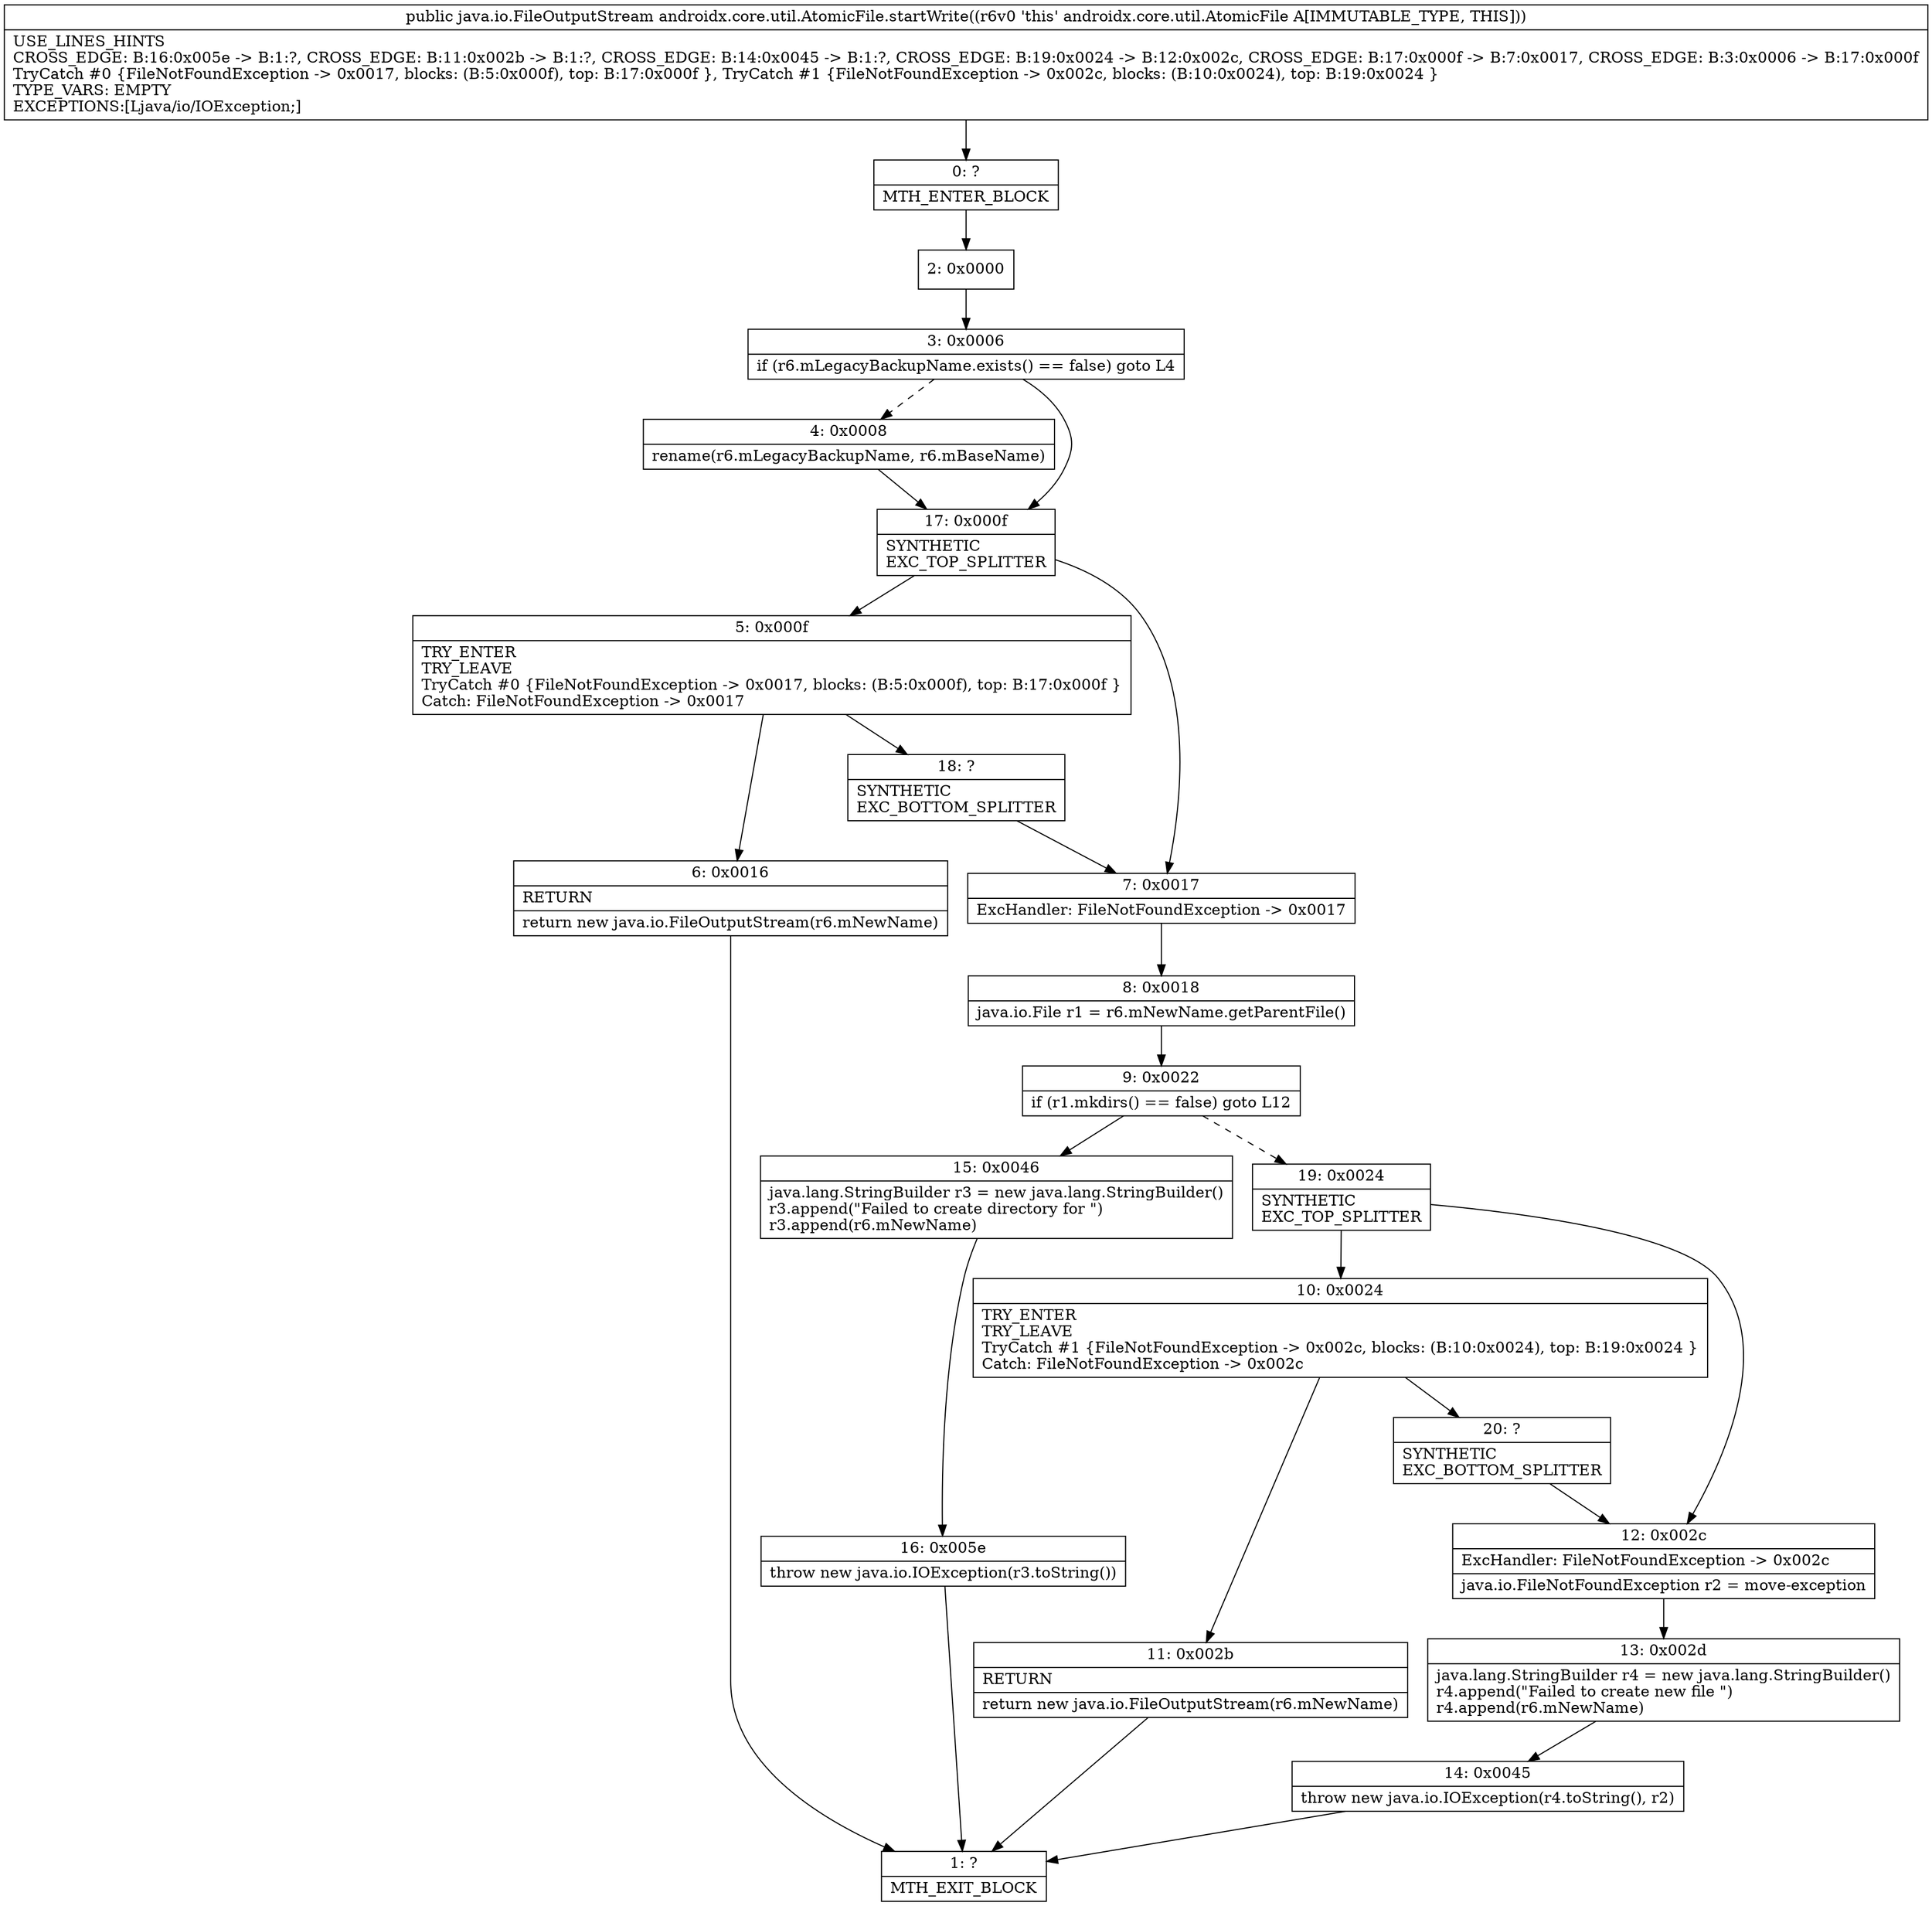 digraph "CFG forandroidx.core.util.AtomicFile.startWrite()Ljava\/io\/FileOutputStream;" {
Node_0 [shape=record,label="{0\:\ ?|MTH_ENTER_BLOCK\l}"];
Node_2 [shape=record,label="{2\:\ 0x0000}"];
Node_3 [shape=record,label="{3\:\ 0x0006|if (r6.mLegacyBackupName.exists() == false) goto L4\l}"];
Node_4 [shape=record,label="{4\:\ 0x0008|rename(r6.mLegacyBackupName, r6.mBaseName)\l}"];
Node_17 [shape=record,label="{17\:\ 0x000f|SYNTHETIC\lEXC_TOP_SPLITTER\l}"];
Node_5 [shape=record,label="{5\:\ 0x000f|TRY_ENTER\lTRY_LEAVE\lTryCatch #0 \{FileNotFoundException \-\> 0x0017, blocks: (B:5:0x000f), top: B:17:0x000f \}\lCatch: FileNotFoundException \-\> 0x0017\l}"];
Node_6 [shape=record,label="{6\:\ 0x0016|RETURN\l|return new java.io.FileOutputStream(r6.mNewName)\l}"];
Node_1 [shape=record,label="{1\:\ ?|MTH_EXIT_BLOCK\l}"];
Node_18 [shape=record,label="{18\:\ ?|SYNTHETIC\lEXC_BOTTOM_SPLITTER\l}"];
Node_7 [shape=record,label="{7\:\ 0x0017|ExcHandler: FileNotFoundException \-\> 0x0017\l}"];
Node_8 [shape=record,label="{8\:\ 0x0018|java.io.File r1 = r6.mNewName.getParentFile()\l}"];
Node_9 [shape=record,label="{9\:\ 0x0022|if (r1.mkdirs() == false) goto L12\l}"];
Node_15 [shape=record,label="{15\:\ 0x0046|java.lang.StringBuilder r3 = new java.lang.StringBuilder()\lr3.append(\"Failed to create directory for \")\lr3.append(r6.mNewName)\l}"];
Node_16 [shape=record,label="{16\:\ 0x005e|throw new java.io.IOException(r3.toString())\l}"];
Node_19 [shape=record,label="{19\:\ 0x0024|SYNTHETIC\lEXC_TOP_SPLITTER\l}"];
Node_10 [shape=record,label="{10\:\ 0x0024|TRY_ENTER\lTRY_LEAVE\lTryCatch #1 \{FileNotFoundException \-\> 0x002c, blocks: (B:10:0x0024), top: B:19:0x0024 \}\lCatch: FileNotFoundException \-\> 0x002c\l}"];
Node_11 [shape=record,label="{11\:\ 0x002b|RETURN\l|return new java.io.FileOutputStream(r6.mNewName)\l}"];
Node_20 [shape=record,label="{20\:\ ?|SYNTHETIC\lEXC_BOTTOM_SPLITTER\l}"];
Node_12 [shape=record,label="{12\:\ 0x002c|ExcHandler: FileNotFoundException \-\> 0x002c\l|java.io.FileNotFoundException r2 = move\-exception\l}"];
Node_13 [shape=record,label="{13\:\ 0x002d|java.lang.StringBuilder r4 = new java.lang.StringBuilder()\lr4.append(\"Failed to create new file \")\lr4.append(r6.mNewName)\l}"];
Node_14 [shape=record,label="{14\:\ 0x0045|throw new java.io.IOException(r4.toString(), r2)\l}"];
MethodNode[shape=record,label="{public java.io.FileOutputStream androidx.core.util.AtomicFile.startWrite((r6v0 'this' androidx.core.util.AtomicFile A[IMMUTABLE_TYPE, THIS]))  | USE_LINES_HINTS\lCROSS_EDGE: B:16:0x005e \-\> B:1:?, CROSS_EDGE: B:11:0x002b \-\> B:1:?, CROSS_EDGE: B:14:0x0045 \-\> B:1:?, CROSS_EDGE: B:19:0x0024 \-\> B:12:0x002c, CROSS_EDGE: B:17:0x000f \-\> B:7:0x0017, CROSS_EDGE: B:3:0x0006 \-\> B:17:0x000f\lTryCatch #0 \{FileNotFoundException \-\> 0x0017, blocks: (B:5:0x000f), top: B:17:0x000f \}, TryCatch #1 \{FileNotFoundException \-\> 0x002c, blocks: (B:10:0x0024), top: B:19:0x0024 \}\lTYPE_VARS: EMPTY\lEXCEPTIONS:[Ljava\/io\/IOException;]\l}"];
MethodNode -> Node_0;Node_0 -> Node_2;
Node_2 -> Node_3;
Node_3 -> Node_4[style=dashed];
Node_3 -> Node_17;
Node_4 -> Node_17;
Node_17 -> Node_5;
Node_17 -> Node_7;
Node_5 -> Node_6;
Node_5 -> Node_18;
Node_6 -> Node_1;
Node_18 -> Node_7;
Node_7 -> Node_8;
Node_8 -> Node_9;
Node_9 -> Node_15;
Node_9 -> Node_19[style=dashed];
Node_15 -> Node_16;
Node_16 -> Node_1;
Node_19 -> Node_10;
Node_19 -> Node_12;
Node_10 -> Node_11;
Node_10 -> Node_20;
Node_11 -> Node_1;
Node_20 -> Node_12;
Node_12 -> Node_13;
Node_13 -> Node_14;
Node_14 -> Node_1;
}

